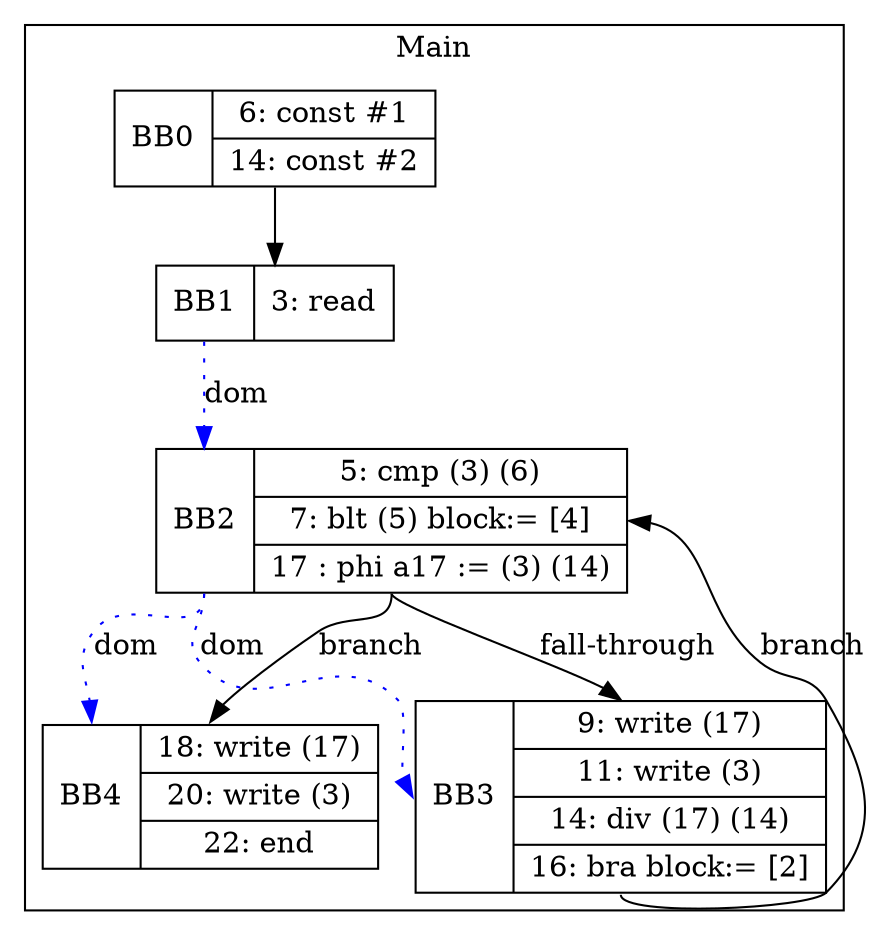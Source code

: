 digraph G {
node [shape=record];
subgraph cluster_main{
label = "Main";
BB0 [shape=record, label="<b>BB0|{6: const #1|14: const #2}"];
BB1 [shape=record, label="<b>BB1|{3: read}"];
BB2 [shape=record, label="<b>BB2|{5: cmp (3) (6)|7: blt (5) block:= [4]|17 : phi a17 := (3) (14)}"];
BB3 [shape=record, label="<b>BB3|{9: write (17)|11: write (3)|14: div (17) (14)|16: bra block:= [2]}"];
BB4 [shape=record, label="<b>BB4|{18: write (17)|20: write (3)|22: end}"];
}
BB0:s -> BB1:n ;
BB2:b -> BB3:b [color=blue, style=dotted, label="dom"];
BB2:b -> BB4:b [color=blue, style=dotted, label="dom"];
BB1:b -> BB2:b [color=blue, style=dotted, label="dom"];
BB2:s -> BB4:n [label="branch"];
BB3:s -> BB2:e [label="branch"];
BB2:s -> BB3:n [label="fall-through"];
}
